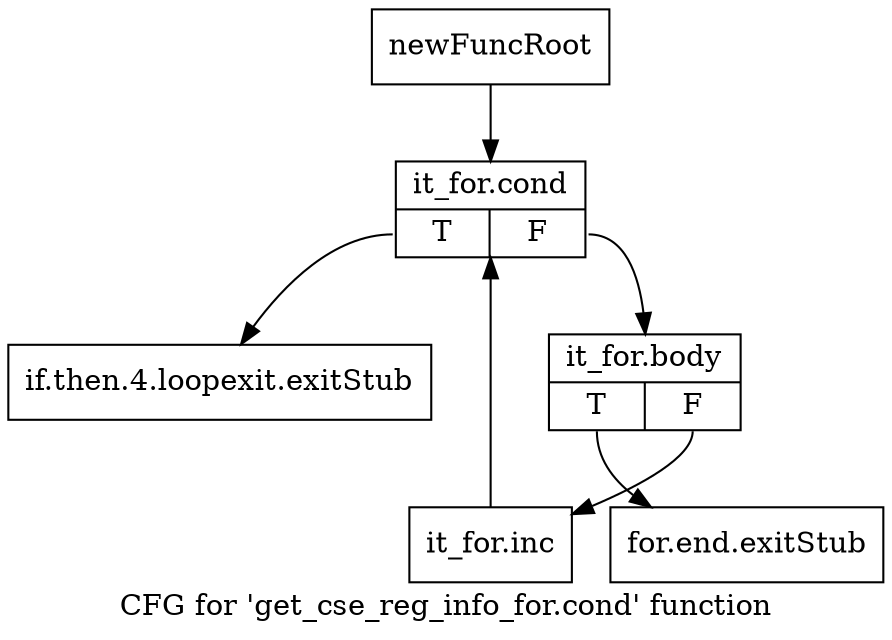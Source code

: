 digraph "CFG for 'get_cse_reg_info_for.cond' function" {
	label="CFG for 'get_cse_reg_info_for.cond' function";

	Node0xa90a9e0 [shape=record,label="{newFuncRoot}"];
	Node0xa90a9e0 -> Node0xa914cd0;
	Node0xa90aa30 [shape=record,label="{if.then.4.loopexit.exitStub}"];
	Node0xa914c80 [shape=record,label="{for.end.exitStub}"];
	Node0xa914cd0 [shape=record,label="{it_for.cond|{<s0>T|<s1>F}}"];
	Node0xa914cd0:s0 -> Node0xa90aa30;
	Node0xa914cd0:s1 -> Node0xa914d20;
	Node0xa914d20 [shape=record,label="{it_for.body|{<s0>T|<s1>F}}"];
	Node0xa914d20:s0 -> Node0xa914c80;
	Node0xa914d20:s1 -> Node0xa914d70;
	Node0xa914d70 [shape=record,label="{it_for.inc}"];
	Node0xa914d70 -> Node0xa914cd0;
}
